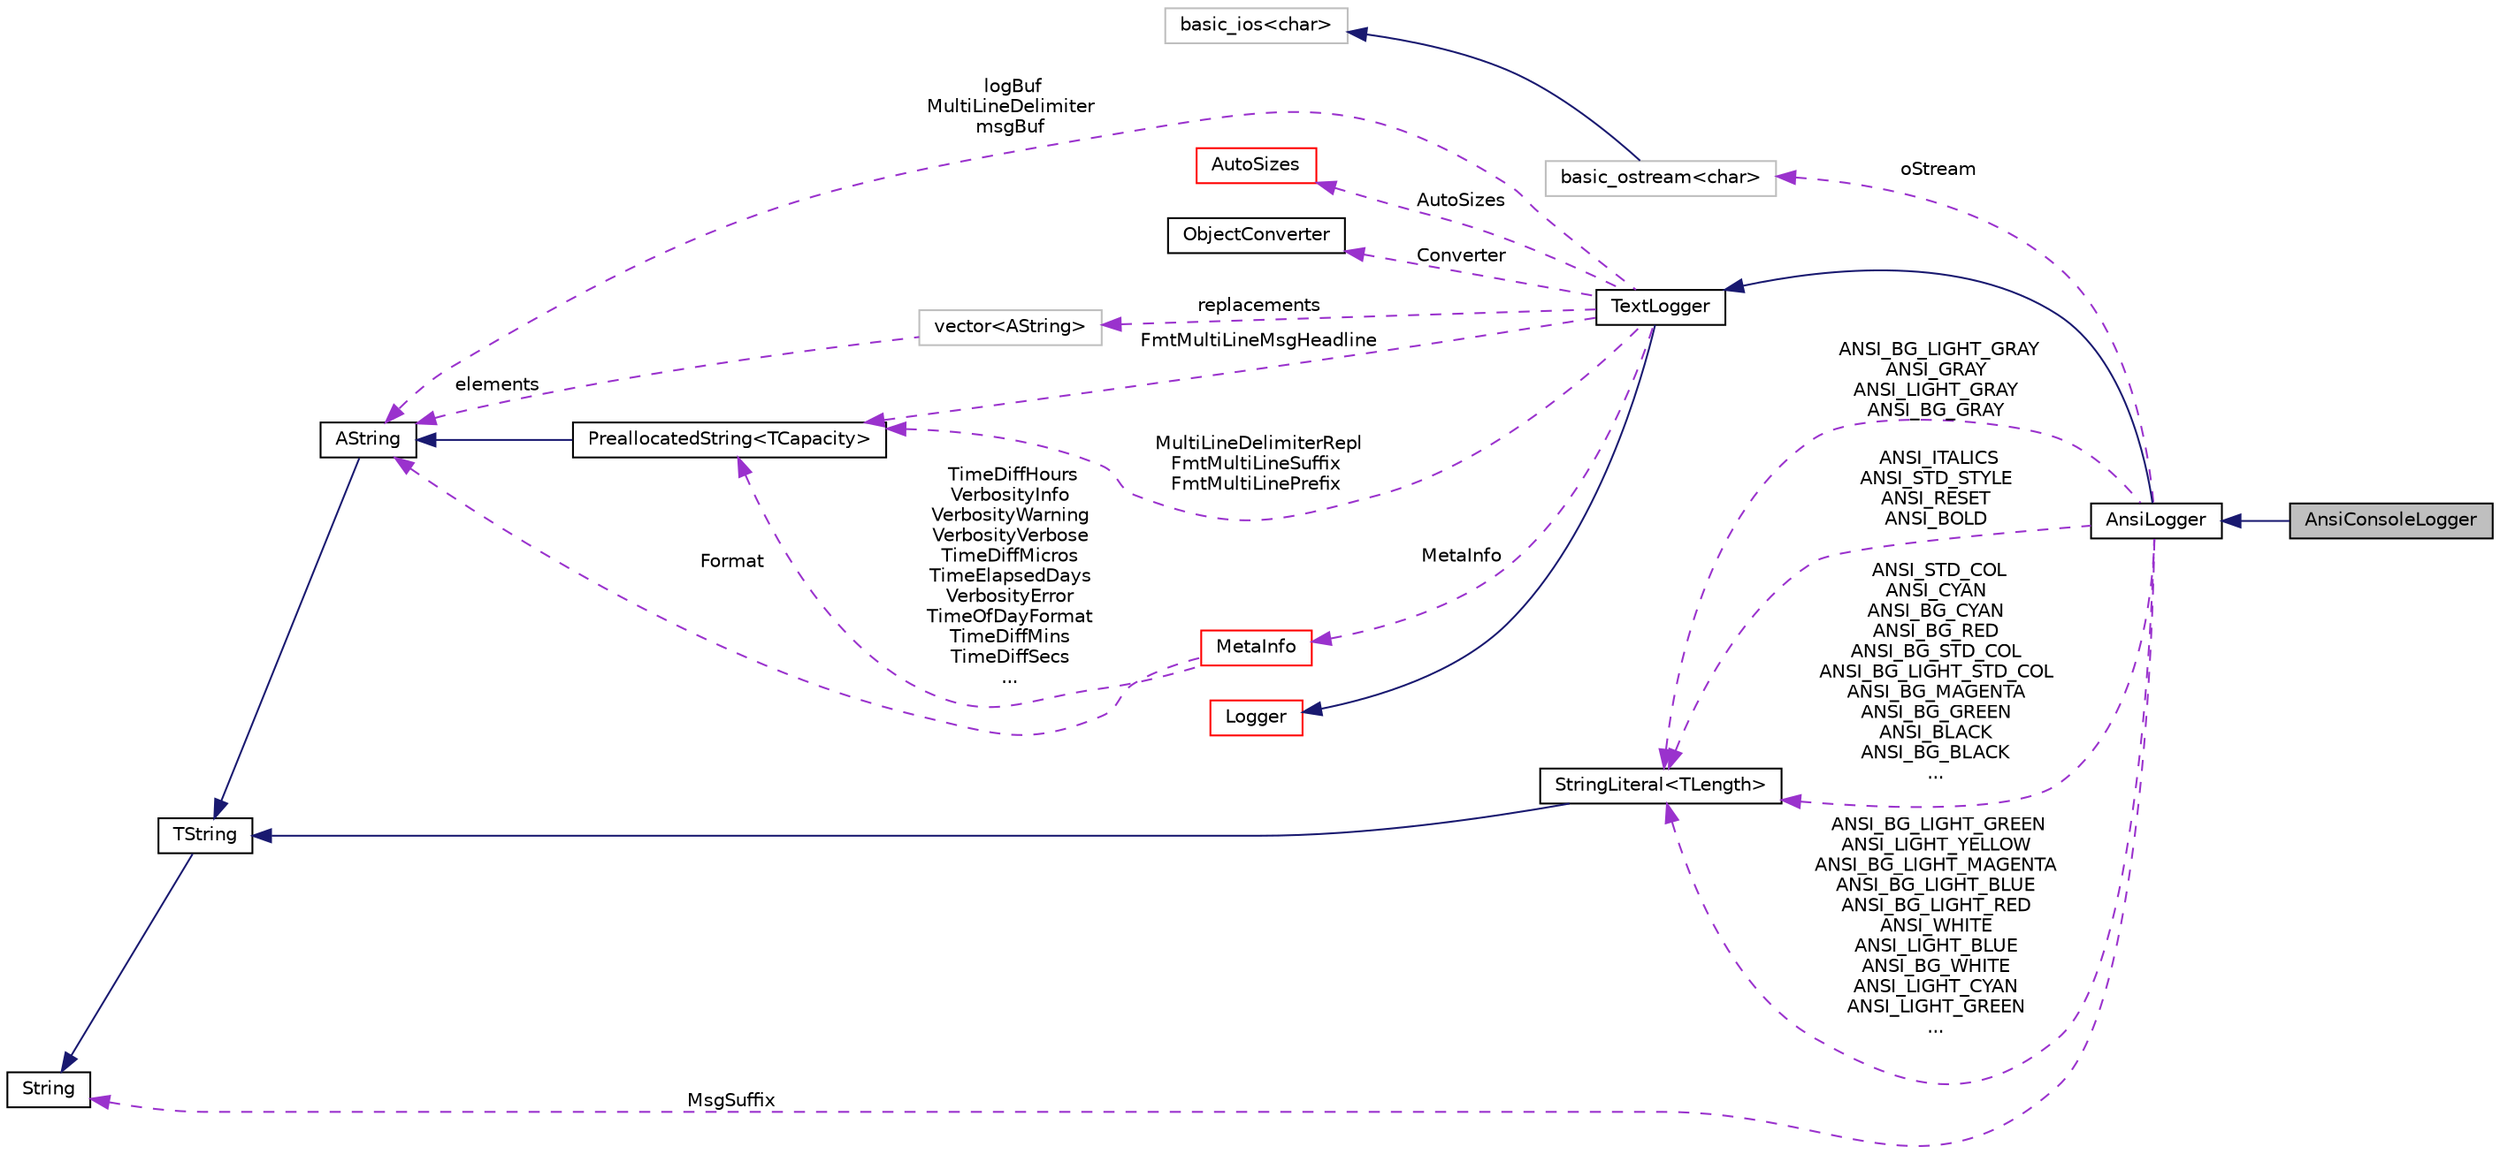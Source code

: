 digraph "AnsiConsoleLogger"
{
  edge [fontname="Helvetica",fontsize="10",labelfontname="Helvetica",labelfontsize="10"];
  node [fontname="Helvetica",fontsize="10",shape=record];
  rankdir="LR";
  Node7 [label="AnsiConsoleLogger",height=0.2,width=0.4,color="black", fillcolor="grey75", style="filled", fontcolor="black"];
  Node26 [label="vector\<AString\>",height=0.2,width=0.4,color="grey75", fillcolor="white", style="filled"];
  Node36 [label="basic_ostream\<char\>",height=0.2,width=0.4,color="grey75", fillcolor="white", style="filled"];
  Node37 [label="basic_ios\<char\>",height=0.2,width=0.4,color="grey75", fillcolor="white", style="filled",tooltip="STL class. "];
  Node19 [label="PreallocatedString\<TCapacity\>",height=0.2,width=0.4,color="black", fillcolor="white", style="filled",URL="$classaworx_1_1lib_1_1strings_1_1PreallocatedString.html"];
  Node33 [label="StringLiteral\<TLength\>",height=0.2,width=0.4,color="black", fillcolor="white", style="filled",URL="$classaworx_1_1lib_1_1strings_1_1StringLiteral.html"];
  Node8 -> Node7 [dir="back",color="midnightblue",fontsize="10",style="solid",fontname="Helvetica"];
  Node9 -> Node8 [dir="back",color="midnightblue",fontsize="10",style="solid",fontname="Helvetica"];
  Node10 -> Node9 [dir="back",color="midnightblue",fontsize="10",style="solid",fontname="Helvetica"];
  Node14 -> Node20 [dir="back",color="midnightblue",fontsize="10",style="solid",fontname="Helvetica"];
  Node14 -> Node33 [dir="back",color="midnightblue",fontsize="10",style="solid",fontname="Helvetica"];
  Node15 -> Node8 [dir="back",color="darkorchid3",fontsize="10",style="dashed",label=" MsgSuffix" ,fontname="Helvetica"];
  Node15 -> Node14 [dir="back",color="midnightblue",fontsize="10",style="solid",fontname="Helvetica"];
  Node19 -> Node9 [dir="back",color="darkorchid3",fontsize="10",style="dashed",label=" MultiLineDelimiterRepl\nFmtMultiLineSuffix\nFmtMultiLinePrefix" ,fontname="Helvetica"];
  Node19 -> Node9 [dir="back",color="darkorchid3",fontsize="10",style="dashed",label=" FmtMultiLineMsgHeadline" ,fontname="Helvetica"];
  Node19 -> Node28 [dir="back",color="darkorchid3",fontsize="10",style="dashed",label=" TimeDiffHours\nVerbosityInfo\nVerbosityWarning\nVerbosityVerbose\nTimeDiffMicros\nTimeElapsedDays\nVerbosityError\nTimeOfDayFormat\nTimeDiffMins\nTimeDiffSecs\n..." ,fontname="Helvetica"];
  Node20 -> Node9 [dir="back",color="darkorchid3",fontsize="10",style="dashed",label=" logBuf\nMultiLineDelimiter\nmsgBuf" ,fontname="Helvetica"];
  Node20 -> Node19 [dir="back",color="midnightblue",fontsize="10",style="solid",fontname="Helvetica"];
  Node20 -> Node26 [dir="back",color="darkorchid3",fontsize="10",style="dashed",label=" elements" ,fontname="Helvetica"];
  Node20 -> Node28 [dir="back",color="darkorchid3",fontsize="10",style="dashed",label=" Format" ,fontname="Helvetica"];
  Node26 -> Node9 [dir="back",color="darkorchid3",fontsize="10",style="dashed",label=" replacements" ,fontname="Helvetica"];
  Node28 -> Node9 [dir="back",color="darkorchid3",fontsize="10",style="dashed",label=" MetaInfo" ,fontname="Helvetica"];
  Node30 -> Node9 [dir="back",color="darkorchid3",fontsize="10",style="dashed",label=" AutoSizes" ,fontname="Helvetica"];
  Node32 -> Node9 [dir="back",color="darkorchid3",fontsize="10",style="dashed",label=" Converter" ,fontname="Helvetica"];
  Node33 -> Node8 [dir="back",color="darkorchid3",fontsize="10",style="dashed",label=" ANSI_STD_COL\nANSI_CYAN\nANSI_BG_CYAN\nANSI_BG_RED\nANSI_BG_STD_COL\nANSI_BG_LIGHT_STD_COL\nANSI_BG_MAGENTA\nANSI_BG_GREEN\nANSI_BLACK\nANSI_BG_BLACK\n..." ,fontname="Helvetica"];
  Node33 -> Node8 [dir="back",color="darkorchid3",fontsize="10",style="dashed",label=" ANSI_BG_LIGHT_GREEN\nANSI_LIGHT_YELLOW\nANSI_BG_LIGHT_MAGENTA\nANSI_BG_LIGHT_BLUE\nANSI_BG_LIGHT_RED\nANSI_WHITE\nANSI_LIGHT_BLUE\nANSI_BG_WHITE\nANSI_LIGHT_CYAN\nANSI_LIGHT_GREEN\n..." ,fontname="Helvetica"];
  Node33 -> Node8 [dir="back",color="darkorchid3",fontsize="10",style="dashed",label=" ANSI_BG_LIGHT_GRAY\nANSI_GRAY\nANSI_LIGHT_GRAY\nANSI_BG_GRAY" ,fontname="Helvetica"];
  Node33 -> Node8 [dir="back",color="darkorchid3",fontsize="10",style="dashed",label=" ANSI_ITALICS\nANSI_STD_STYLE\nANSI_RESET\nANSI_BOLD" ,fontname="Helvetica"];
  Node36 -> Node8 [dir="back",color="darkorchid3",fontsize="10",style="dashed",label=" oStream" ,fontname="Helvetica"];
  Node37 -> Node36 [dir="back",color="midnightblue",fontsize="10",style="solid",fontname="Helvetica"];
  Node8 [label="AnsiLogger",height=0.2,width=0.4,color="black", fillcolor="white", style="filled",URL="$classaworx_1_1lox_1_1loggers_1_1AnsiLogger.html"];
  Node9 [label="TextLogger",height=0.2,width=0.4,color="black", fillcolor="white", style="filled",URL="$classaworx_1_1lox_1_1core_1_1textlogger_1_1TextLogger.html"];
  Node10 [label="Logger",height=0.2,width=0.4,color="red", fillcolor="white", style="filled",URL="$classaworx_1_1lox_1_1core_1_1Logger.html"];
  Node20 [label="AString",height=0.2,width=0.4,color="black", fillcolor="white", style="filled",URL="$classaworx_1_1lib_1_1strings_1_1AString.html"];
  Node14 [label="TString",height=0.2,width=0.4,color="black", fillcolor="white", style="filled",URL="$classaworx_1_1lib_1_1strings_1_1TString.html"];
  Node15 [label="String",height=0.2,width=0.4,color="black", fillcolor="white", style="filled",URL="$classaworx_1_1lib_1_1strings_1_1String.html"];
  Node28 [label="MetaInfo",height=0.2,width=0.4,color="red", fillcolor="white", style="filled",URL="$classaworx_1_1lox_1_1core_1_1textlogger_1_1MetaInfo.html"];
  Node30 [label="AutoSizes",height=0.2,width=0.4,color="red", fillcolor="white", style="filled",URL="$classaworx_1_1lib_1_1strings_1_1AutoSizes.html"];
  Node32 [label="ObjectConverter",height=0.2,width=0.4,color="black", fillcolor="white", style="filled",URL="$classaworx_1_1lox_1_1core_1_1textlogger_1_1ObjectConverter.html"];
}

